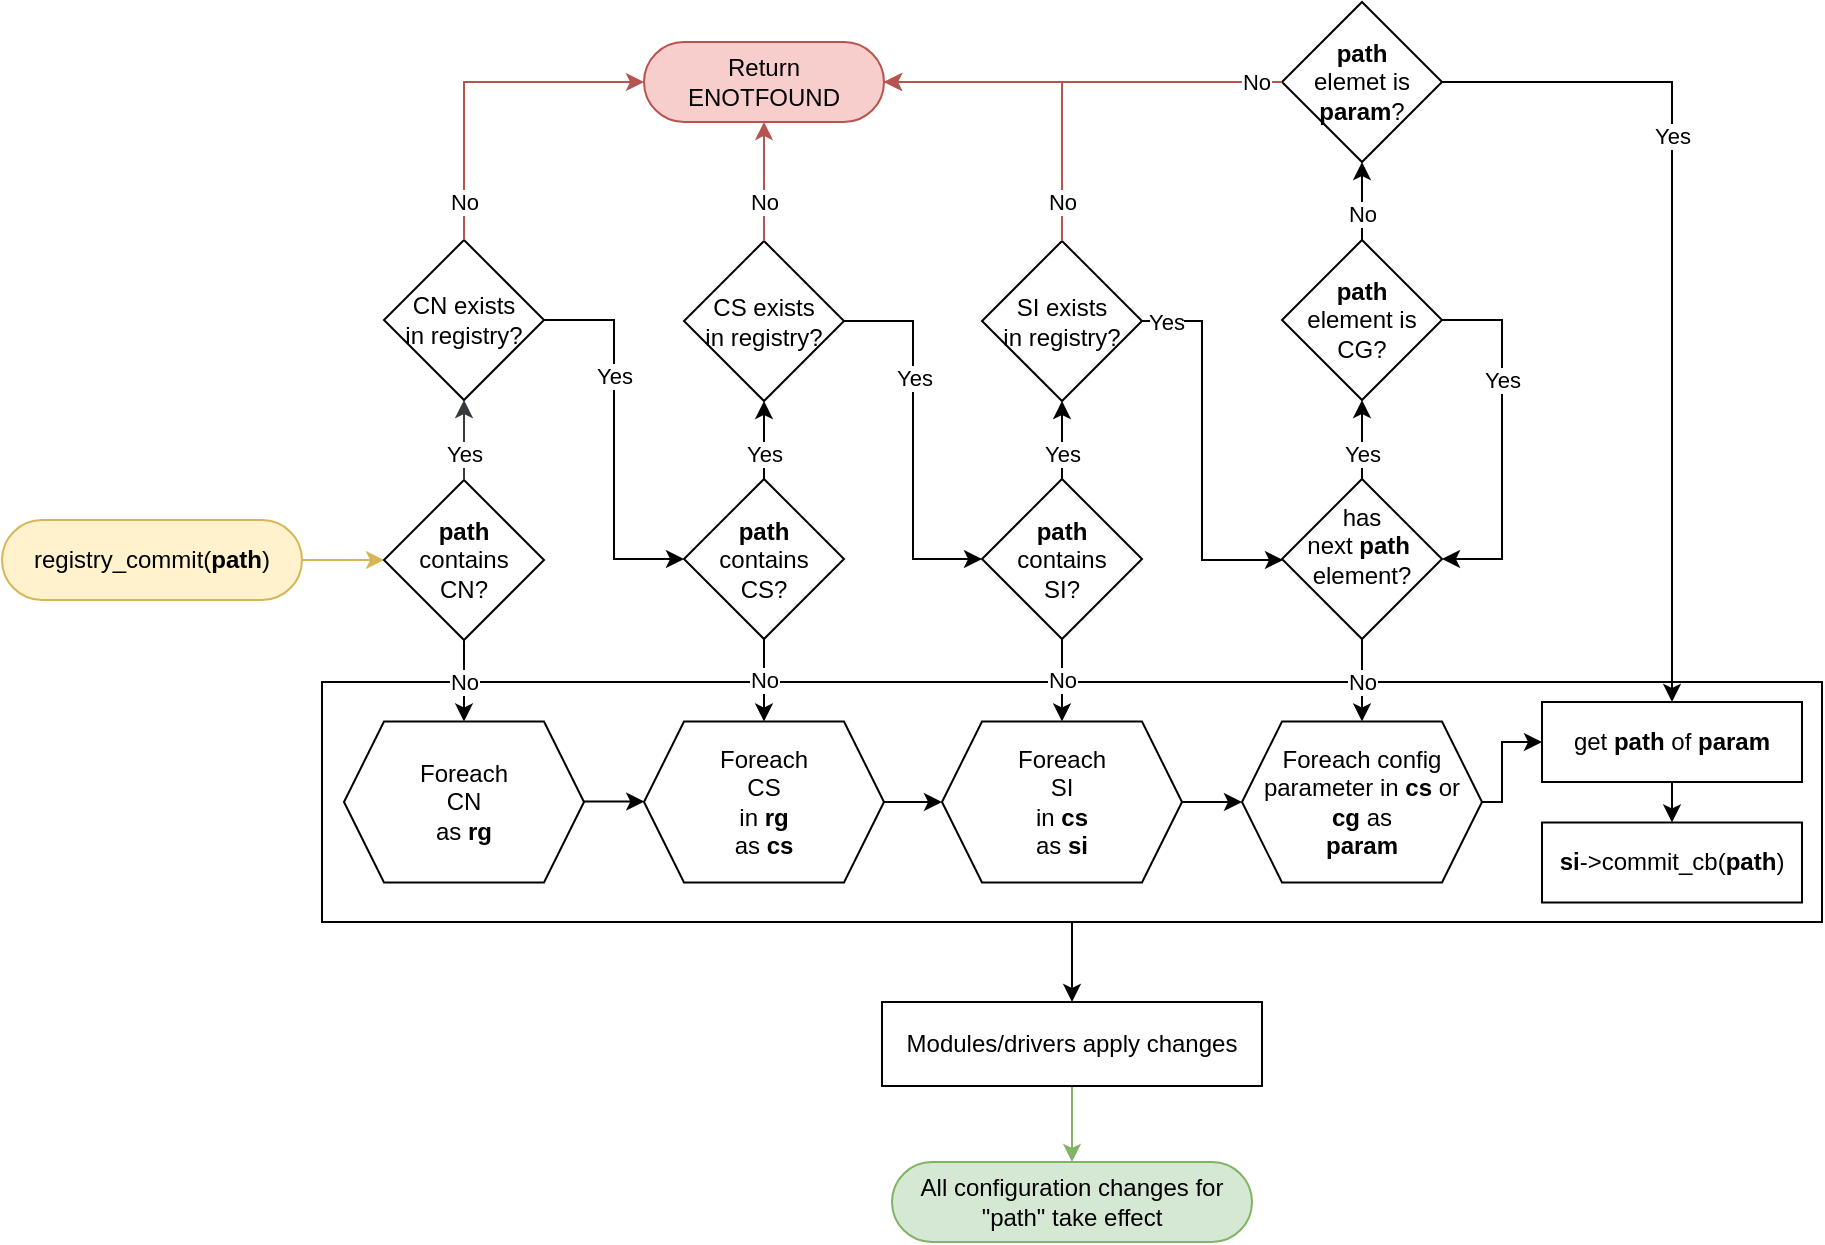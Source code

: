 <mxfile>
    <diagram id="fjN8D4Odn0497USpxgly" name="Page-1">
        <mxGraphModel dx="2487" dy="779" grid="1" gridSize="10" guides="1" tooltips="1" connect="1" arrows="1" fold="1" page="1" pageScale="1" pageWidth="1169" pageHeight="827" background="#FFFFFF" math="0" shadow="0">
            <root>
                <mxCell id="0"/>
                <mxCell id="1" parent="0"/>
                <mxCell id="350" value="" style="rounded=0;whiteSpace=wrap;html=1;verticalAlign=top;" parent="1" vertex="1">
                    <mxGeometry x="-960" y="400" width="750" height="120" as="geometry"/>
                </mxCell>
                <mxCell id="335" style="edgeStyle=elbowEdgeStyle;rounded=0;html=1;fillColor=#fff2cc;strokeColor=#d6b656;" parent="1" source="378" target="337" edge="1">
                    <mxGeometry relative="1" as="geometry">
                        <mxPoint x="-970" y="339" as="sourcePoint"/>
                        <mxPoint x="-1089" y="454" as="targetPoint"/>
                        <Array as="points">
                            <mxPoint x="-949" y="339"/>
                            <mxPoint x="-889" y="289"/>
                            <mxPoint x="-959" y="339"/>
                            <mxPoint x="-1049" y="409"/>
                        </Array>
                    </mxGeometry>
                </mxCell>
                <mxCell id="336" value="No" style="edgeStyle=elbowEdgeStyle;rounded=0;html=1;" parent="1" source="337" target="339" edge="1">
                    <mxGeometry relative="1" as="geometry">
                        <mxPoint x="-964" y="454" as="targetPoint"/>
                        <mxPoint x="-959" y="454" as="sourcePoint"/>
                    </mxGeometry>
                </mxCell>
                <mxCell id="337" value="&lt;b&gt;path&lt;/b&gt;&lt;br&gt;contains&lt;br&gt;CN?" style="rhombus;whiteSpace=wrap;html=1;" parent="1" vertex="1">
                    <mxGeometry x="-929" y="299" width="80" height="80" as="geometry"/>
                </mxCell>
                <mxCell id="339" value="Foreach&lt;br&gt;CN&lt;br&gt;as &lt;b&gt;rg&lt;/b&gt;" style="shape=hexagon;perimeter=hexagonPerimeter2;whiteSpace=wrap;html=1;fixedSize=1;" parent="1" vertex="1">
                    <mxGeometry x="-949" y="419.75" width="120" height="80.5" as="geometry"/>
                </mxCell>
                <mxCell id="340" style="edgeStyle=elbowEdgeStyle;rounded=0;html=1;" parent="1" source="339" target="343" edge="1">
                    <mxGeometry relative="1" as="geometry">
                        <mxPoint x="-819" y="455.75" as="targetPoint"/>
                        <mxPoint x="-639" y="805.75" as="sourcePoint"/>
                        <Array as="points">
                            <mxPoint x="-819" y="459.75"/>
                            <mxPoint x="-739" y="520.75"/>
                        </Array>
                    </mxGeometry>
                </mxCell>
                <mxCell id="341" value="&lt;b&gt;path&lt;br&gt;&lt;/b&gt;contains&lt;br&gt;CS?" style="rhombus;whiteSpace=wrap;html=1;" parent="1" vertex="1">
                    <mxGeometry x="-779" y="298.5" width="80" height="80" as="geometry"/>
                </mxCell>
                <mxCell id="342" value="No" style="edgeStyle=elbowEdgeStyle;rounded=0;html=1;" parent="1" source="341" target="343" edge="1">
                    <mxGeometry relative="1" as="geometry">
                        <mxPoint x="-989" y="569" as="targetPoint"/>
                        <mxPoint x="-999" y="464" as="sourcePoint"/>
                        <Array as="points">
                            <mxPoint x="-739" y="409"/>
                            <mxPoint x="-769" y="399"/>
                            <mxPoint x="-679" y="429"/>
                        </Array>
                    </mxGeometry>
                </mxCell>
                <mxCell id="343" value="Foreach&lt;br&gt;CS&lt;br&gt;in &lt;b&gt;rg&lt;/b&gt;&lt;br&gt;as &lt;b&gt;cs&lt;/b&gt;" style="shape=hexagon;perimeter=hexagonPerimeter2;whiteSpace=wrap;html=1;fixedSize=1;" parent="1" vertex="1">
                    <mxGeometry x="-799" y="419.75" width="120" height="80.5" as="geometry"/>
                </mxCell>
                <mxCell id="344" value="&lt;b&gt;path&lt;/b&gt;&lt;br&gt;contains&lt;br&gt;SI?" style="rhombus;whiteSpace=wrap;html=1;" parent="1" vertex="1">
                    <mxGeometry x="-630" y="298.5" width="80" height="80" as="geometry"/>
                </mxCell>
                <mxCell id="346" style="edgeStyle=elbowEdgeStyle;rounded=0;html=1;" parent="1" source="343" target="348" edge="1">
                    <mxGeometry relative="1" as="geometry">
                        <mxPoint x="-819" y="575.75" as="targetPoint"/>
                        <mxPoint x="-909" y="610.75" as="sourcePoint"/>
                    </mxGeometry>
                </mxCell>
                <mxCell id="347" value="No" style="edgeStyle=elbowEdgeStyle;rounded=0;html=1;" parent="1" source="344" target="348" edge="1">
                    <mxGeometry relative="1" as="geometry">
                        <mxPoint x="-989" y="689" as="targetPoint"/>
                        <mxPoint x="-1009" y="689" as="sourcePoint"/>
                        <Array as="points"/>
                    </mxGeometry>
                </mxCell>
                <mxCell id="348" value="Foreach&lt;br&gt;SI&lt;br&gt;in &lt;b&gt;cs&lt;/b&gt;&lt;br&gt;as &lt;b&gt;si&lt;/b&gt;" style="shape=hexagon;perimeter=hexagonPerimeter2;whiteSpace=wrap;html=1;fixedSize=1;" parent="1" vertex="1">
                    <mxGeometry x="-650" y="419.75" width="120" height="80.5" as="geometry"/>
                </mxCell>
                <mxCell id="349" value="" style="edgeStyle=elbowEdgeStyle;rounded=0;html=1;elbow=vertical;" parent="1" source="348" target="353" edge="1">
                    <mxGeometry relative="1" as="geometry">
                        <mxPoint x="-458.88" y="380.25" as="targetPoint"/>
                        <mxPoint x="-529.004" y="380.25" as="sourcePoint"/>
                        <Array as="points">
                            <mxPoint x="-530" y="451.75"/>
                            <mxPoint x="-460" y="270.75"/>
                            <mxPoint x="-500" y="441.75"/>
                            <mxPoint x="-490" y="459.75"/>
                            <mxPoint x="-499" y="459.75"/>
                            <mxPoint x="-498.88" y="380.25"/>
                            <mxPoint x="-908.88" y="711.25"/>
                            <mxPoint x="-978.88" y="681.25"/>
                            <mxPoint x="-978.88" y="681.25"/>
                            <mxPoint x="-1118.88" y="711.25"/>
                            <mxPoint x="-958.88" y="651.25"/>
                            <mxPoint x="-1088.88" y="721.25"/>
                            <mxPoint x="-1098.88" y="741.25"/>
                        </Array>
                    </mxGeometry>
                </mxCell>
                <mxCell id="351" value="" style="edgeStyle=elbowEdgeStyle;rounded=0;html=1;" parent="1" source="353" target="354" edge="1">
                    <mxGeometry relative="1" as="geometry">
                        <mxPoint x="-260" y="360" as="targetPoint"/>
                        <mxPoint as="offset"/>
                        <mxPoint x="-391.88" y="312.75" as="sourcePoint"/>
                        <Array as="points">
                            <mxPoint x="-370" y="460"/>
                            <mxPoint x="-270" y="350"/>
                            <mxPoint x="-370" y="460"/>
                            <mxPoint x="-360" y="460"/>
                            <mxPoint x="-360" y="470"/>
                            <mxPoint x="-360" y="458"/>
                            <mxPoint x="-220" y="438"/>
                            <mxPoint x="-310" y="484"/>
                            <mxPoint x="-490" y="380"/>
                            <mxPoint x="-383.88" y="339"/>
                            <mxPoint x="-428.88" y="349"/>
                        </Array>
                    </mxGeometry>
                </mxCell>
                <mxCell id="352" value="&lt;b&gt;si&lt;/b&gt;-&amp;gt;commit_cb(&lt;b&gt;path&lt;/b&gt;)" style="rounded=0;whiteSpace=wrap;html=1;" parent="1" vertex="1">
                    <mxGeometry x="-350" y="470.25" width="130" height="40" as="geometry"/>
                </mxCell>
                <mxCell id="353" value="Foreach config parameter in &lt;b&gt;cs&lt;/b&gt; or &lt;b&gt;cg&lt;/b&gt;&amp;nbsp;as&lt;br&gt;&lt;b&gt;param&lt;/b&gt;" style="shape=hexagon;perimeter=hexagonPerimeter2;whiteSpace=wrap;html=1;fixedSize=1;" parent="1" vertex="1">
                    <mxGeometry x="-500" y="419.75" width="120" height="80.5" as="geometry"/>
                </mxCell>
                <mxCell id="354" value="get &lt;b&gt;path&lt;/b&gt; of&amp;nbsp;&lt;b&gt;param&lt;/b&gt;" style="rounded=0;whiteSpace=wrap;html=1;" parent="1" vertex="1">
                    <mxGeometry x="-350" y="410" width="130" height="40" as="geometry"/>
                </mxCell>
                <mxCell id="355" value="" style="edgeStyle=elbowEdgeStyle;rounded=0;html=1;" parent="1" source="354" target="352" edge="1">
                    <mxGeometry relative="1" as="geometry">
                        <mxPoint x="-335" y="488.75" as="targetPoint"/>
                        <mxPoint as="offset"/>
                        <mxPoint x="-378" y="488.75" as="sourcePoint"/>
                    </mxGeometry>
                </mxCell>
                <mxCell id="358" value="All configuration changes for &quot;path&quot; take effect" style="rounded=1;whiteSpace=wrap;html=1;arcSize=50;fillColor=#d5e8d4;strokeColor=#82b366;" parent="1" vertex="1">
                    <mxGeometry x="-675" y="640" width="180" height="40" as="geometry"/>
                </mxCell>
                <mxCell id="359" style="edgeStyle=elbowEdgeStyle;rounded=0;html=1;fillColor=#d5e8d4;strokeColor=#82b366;" parent="1" source="360" target="358" edge="1">
                    <mxGeometry relative="1" as="geometry">
                        <mxPoint x="-480" y="669.75" as="targetPoint"/>
                        <mxPoint x="-395" y="695.25" as="sourcePoint"/>
                    </mxGeometry>
                </mxCell>
                <mxCell id="360" value="Modules/drivers apply changes" style="rounded=0;whiteSpace=wrap;html=1;" parent="1" vertex="1">
                    <mxGeometry x="-680" y="560" width="190" height="42" as="geometry"/>
                </mxCell>
                <mxCell id="361" style="edgeStyle=elbowEdgeStyle;rounded=0;html=1;exitX=0.5;exitY=1;exitDx=0;exitDy=0;" parent="1" source="350" target="360" edge="1">
                    <mxGeometry relative="1" as="geometry">
                        <mxPoint x="-704.111" y="718.5" as="targetPoint"/>
                        <mxPoint x="-478.88" y="620" as="sourcePoint"/>
                        <Array as="points">
                            <mxPoint x="-585" y="540"/>
                            <mxPoint x="-550" y="590"/>
                            <mxPoint x="-383.88" y="649.5"/>
                        </Array>
                    </mxGeometry>
                </mxCell>
                <mxCell id="362" value="Return&lt;br&gt;ENOTFOUND" style="rounded=1;whiteSpace=wrap;html=1;arcSize=50;fillColor=#f8cecc;strokeColor=#b85450;" parent="1" vertex="1">
                    <mxGeometry x="-799" y="80" width="120" height="40" as="geometry"/>
                </mxCell>
                <mxCell id="363" value="Yes" style="edgeStyle=elbowEdgeStyle;rounded=0;html=1;fillColor=#cdeb8b;strokeColor=#36393d;" parent="1" source="337" target="366" edge="1">
                    <mxGeometry x="-0.333" relative="1" as="geometry">
                        <mxPoint x="-769" y="348.5" as="targetPoint"/>
                        <mxPoint x="-839" y="349" as="sourcePoint"/>
                        <Array as="points">
                            <mxPoint x="-889" y="279"/>
                        </Array>
                        <mxPoint as="offset"/>
                    </mxGeometry>
                </mxCell>
                <mxCell id="366" value="CN exists&lt;br&gt;in registry?" style="rhombus;whiteSpace=wrap;html=1;" parent="1" vertex="1">
                    <mxGeometry x="-929" y="179" width="80" height="80" as="geometry"/>
                </mxCell>
                <mxCell id="367" value="Yes" style="rounded=0;html=1;edgeStyle=elbowEdgeStyle;" parent="1" source="366" target="341" edge="1">
                    <mxGeometry x="-0.333" relative="1" as="geometry">
                        <mxPoint x="-879" y="269" as="targetPoint"/>
                        <mxPoint x="-879" y="309" as="sourcePoint"/>
                        <mxPoint as="offset"/>
                    </mxGeometry>
                </mxCell>
                <mxCell id="368" value="No" style="edgeStyle=elbowEdgeStyle;rounded=0;html=1;fillColor=#f8cecc;strokeColor=#b85450;" parent="1" source="366" target="362" edge="1">
                    <mxGeometry x="-0.775" relative="1" as="geometry">
                        <mxPoint x="-879" y="249" as="targetPoint"/>
                        <mxPoint x="-889.0" y="159" as="sourcePoint"/>
                        <Array as="points">
                            <mxPoint x="-889" y="100"/>
                            <mxPoint x="-889" y="120"/>
                            <mxPoint x="-889" y="110"/>
                            <mxPoint x="-859" y="110"/>
                            <mxPoint x="-889" y="119"/>
                        </Array>
                        <mxPoint as="offset"/>
                    </mxGeometry>
                </mxCell>
                <mxCell id="370" value="Yes" style="edgeStyle=elbowEdgeStyle;rounded=0;html=1;" parent="1" source="341" target="371" edge="1">
                    <mxGeometry x="-0.333" relative="1" as="geometry">
                        <mxPoint x="-619" y="349" as="targetPoint"/>
                        <mxPoint x="-739" y="300" as="sourcePoint"/>
                        <Array as="points">
                            <mxPoint x="-739" y="279.5"/>
                        </Array>
                        <mxPoint as="offset"/>
                    </mxGeometry>
                </mxCell>
                <mxCell id="371" value="CS exists&lt;br&gt;in registry?" style="rhombus;whiteSpace=wrap;html=1;" parent="1" vertex="1">
                    <mxGeometry x="-779" y="179.5" width="80" height="80" as="geometry"/>
                </mxCell>
                <mxCell id="372" value="Yes" style="rounded=0;html=1;edgeStyle=elbowEdgeStyle;" parent="1" source="371" target="344" edge="1">
                    <mxGeometry x="-0.333" relative="1" as="geometry">
                        <mxPoint x="-629.0" y="339" as="targetPoint"/>
                        <mxPoint x="-729" y="309.5" as="sourcePoint"/>
                        <mxPoint as="offset"/>
                    </mxGeometry>
                </mxCell>
                <mxCell id="373" value="No" style="edgeStyle=elbowEdgeStyle;rounded=0;html=1;fillColor=#f8cecc;strokeColor=#b85450;" parent="1" source="371" target="362" edge="1">
                    <mxGeometry x="-0.344" relative="1" as="geometry">
                        <mxPoint x="-649.0" y="119.5" as="targetPoint"/>
                        <mxPoint x="-739.0" y="159.5" as="sourcePoint"/>
                        <Array as="points">
                            <mxPoint x="-739" y="119.5"/>
                        </Array>
                        <mxPoint as="offset"/>
                    </mxGeometry>
                </mxCell>
                <mxCell id="374" value="Yes" style="edgeStyle=elbowEdgeStyle;rounded=0;html=1;" parent="1" source="344" target="375" edge="1">
                    <mxGeometry x="-0.333" relative="1" as="geometry">
                        <mxPoint x="-468.88" y="349" as="targetPoint"/>
                        <mxPoint x="-588.88" y="299.5" as="sourcePoint"/>
                        <Array as="points">
                            <mxPoint x="-590" y="270"/>
                            <mxPoint x="-580" y="270"/>
                            <mxPoint x="-589" y="279"/>
                            <mxPoint x="-549" y="289"/>
                        </Array>
                        <mxPoint as="offset"/>
                    </mxGeometry>
                </mxCell>
                <mxCell id="375" value="SI exists&lt;br&gt;in registry?" style="rhombus;whiteSpace=wrap;html=1;" parent="1" vertex="1">
                    <mxGeometry x="-630" y="179.5" width="80" height="80" as="geometry"/>
                </mxCell>
                <mxCell id="376" value="Yes" style="rounded=0;html=1;edgeStyle=elbowEdgeStyle;" parent="1" source="375" target="383" edge="1">
                    <mxGeometry x="-0.878" relative="1" as="geometry">
                        <mxPoint x="-478.88" y="339" as="targetPoint"/>
                        <mxPoint x="-578.88" y="309.5" as="sourcePoint"/>
                        <mxPoint as="offset"/>
                        <Array as="points">
                            <mxPoint x="-520" y="339"/>
                            <mxPoint x="-440" y="350"/>
                        </Array>
                    </mxGeometry>
                </mxCell>
                <mxCell id="377" value="No" style="edgeStyle=elbowEdgeStyle;rounded=0;html=1;fillColor=#f8cecc;strokeColor=#b85450;" parent="1" source="375" target="362" edge="1">
                    <mxGeometry x="-0.768" relative="1" as="geometry">
                        <mxPoint x="-498.88" y="139.5" as="targetPoint"/>
                        <mxPoint x="-578.88" y="309.5" as="sourcePoint"/>
                        <Array as="points">
                            <mxPoint x="-590" y="100"/>
                            <mxPoint x="-590" y="120"/>
                            <mxPoint x="-580" y="120"/>
                            <mxPoint x="-589" y="120"/>
                            <mxPoint x="-589" y="120"/>
                            <mxPoint x="-589" y="120"/>
                            <mxPoint x="-630" y="120"/>
                            <mxPoint x="-589" y="110"/>
                            <mxPoint x="-588.88" y="139.5"/>
                        </Array>
                        <mxPoint as="offset"/>
                    </mxGeometry>
                </mxCell>
                <mxCell id="378" value="&lt;span style=&quot;text-align: left&quot;&gt;registry_commit(&lt;/span&gt;&lt;b style=&quot;text-align: left&quot;&gt;path&lt;/b&gt;&lt;span style=&quot;text-align: left&quot;&gt;)&lt;/span&gt;" style="rounded=1;whiteSpace=wrap;html=1;arcSize=50;fillColor=#fff2cc;strokeColor=#d6b656;" parent="1" vertex="1">
                    <mxGeometry x="-1120" y="319" width="150" height="40" as="geometry"/>
                </mxCell>
                <mxCell id="380" value="Yes" style="rounded=0;html=1;edgeStyle=elbowEdgeStyle;" parent="1" source="383" target="381" edge="1">
                    <mxGeometry x="-0.333" relative="1" as="geometry">
                        <mxPoint x="-440.333" y="259.5" as="targetPoint"/>
                        <mxPoint x="-128.857" y="118.357" as="sourcePoint"/>
                        <mxPoint as="offset"/>
                    </mxGeometry>
                </mxCell>
                <mxCell id="381" value="&lt;b&gt;path&lt;/b&gt;&lt;br&gt;element is&lt;br&gt;CG?" style="rhombus;whiteSpace=wrap;html=1;" parent="1" vertex="1">
                    <mxGeometry x="-480" y="179" width="80" height="80" as="geometry"/>
                </mxCell>
                <mxCell id="383" value="&lt;font style=&quot;font-size: 12px&quot;&gt;has &lt;br&gt;next&amp;nbsp;&lt;b&gt;path&amp;nbsp;&lt;br&gt;&lt;/b&gt;element?&lt;br&gt;&lt;br&gt;&lt;/font&gt;" style="rhombus;whiteSpace=wrap;html=1;verticalAlign=middle;horizontal=1;" parent="1" vertex="1">
                    <mxGeometry x="-480" y="298.5" width="80" height="80" as="geometry"/>
                </mxCell>
                <mxCell id="384" value="Yes" style="rounded=0;html=1;edgeStyle=elbowEdgeStyle;" parent="1" source="381" target="383" edge="1">
                    <mxGeometry x="-0.333" relative="1" as="geometry">
                        <mxPoint x="-119.833" y="170" as="targetPoint"/>
                        <mxPoint x="-119.833" y="129.833" as="sourcePoint"/>
                        <mxPoint as="offset"/>
                        <Array as="points">
                            <mxPoint x="-370" y="219"/>
                            <mxPoint x="-370" y="250"/>
                            <mxPoint x="-60" y="180"/>
                        </Array>
                    </mxGeometry>
                </mxCell>
                <mxCell id="385" value="No" style="rounded=0;html=1;edgeStyle=elbowEdgeStyle;" parent="1" source="381" target="386" edge="1">
                    <mxGeometry x="-0.333" relative="1" as="geometry">
                        <mxPoint x="-40" y="410" as="targetPoint"/>
                        <mxPoint x="-80.0" y="290" as="sourcePoint"/>
                        <mxPoint as="offset"/>
                        <Array as="points">
                            <mxPoint x="-440" y="90"/>
                            <mxPoint x="-190" y="210"/>
                            <mxPoint x="-130" y="360"/>
                            <mxPoint x="30" y="390"/>
                            <mxPoint x="-50" y="190"/>
                        </Array>
                    </mxGeometry>
                </mxCell>
                <mxCell id="386" value="&lt;b&gt;path&lt;/b&gt;&lt;br&gt;elemet is&lt;br&gt;&lt;b&gt;param&lt;/b&gt;?" style="rhombus;whiteSpace=wrap;html=1;" parent="1" vertex="1">
                    <mxGeometry x="-480" y="60" width="80" height="80" as="geometry"/>
                </mxCell>
                <mxCell id="387" value="Yes" style="rounded=0;html=1;edgeStyle=elbowEdgeStyle;" parent="1" source="386" target="354" edge="1">
                    <mxGeometry x="-0.333" relative="1" as="geometry">
                        <mxPoint x="-130" y="480" as="targetPoint"/>
                        <mxPoint x="-120.0" y="330" as="sourcePoint"/>
                        <mxPoint as="offset"/>
                        <Array as="points">
                            <mxPoint x="-285" y="270"/>
                            <mxPoint x="40" y="400"/>
                            <mxPoint x="40" y="400"/>
                            <mxPoint x="-40" y="200"/>
                        </Array>
                    </mxGeometry>
                </mxCell>
                <mxCell id="388" value="No" style="rounded=0;html=1;edgeStyle=elbowEdgeStyle;" parent="1" source="383" target="353" edge="1">
                    <mxGeometry x="0.042" relative="1" as="geometry">
                        <mxPoint x="-390" y="348.5" as="targetPoint"/>
                        <mxPoint x="-390" y="160" as="sourcePoint"/>
                        <mxPoint as="offset"/>
                        <Array as="points">
                            <mxPoint x="-440" y="400"/>
                            <mxPoint x="-50" y="190"/>
                        </Array>
                    </mxGeometry>
                </mxCell>
                <mxCell id="389" value="No" style="edgeStyle=elbowEdgeStyle;rounded=0;html=1;fillColor=#f8cecc;strokeColor=#b85450;" parent="1" source="386" target="362" edge="1">
                    <mxGeometry x="-0.866" relative="1" as="geometry">
                        <mxPoint x="-669" y="130" as="targetPoint"/>
                        <mxPoint x="-579" y="189.62" as="sourcePoint"/>
                        <Array as="points">
                            <mxPoint x="-520" y="100"/>
                            <mxPoint x="-590" y="120"/>
                            <mxPoint x="-579" y="130"/>
                            <mxPoint x="-620" y="130"/>
                            <mxPoint x="-579" y="120"/>
                            <mxPoint x="-578.88" y="149.5"/>
                        </Array>
                        <mxPoint as="offset"/>
                    </mxGeometry>
                </mxCell>
            </root>
        </mxGraphModel>
    </diagram>
</mxfile>